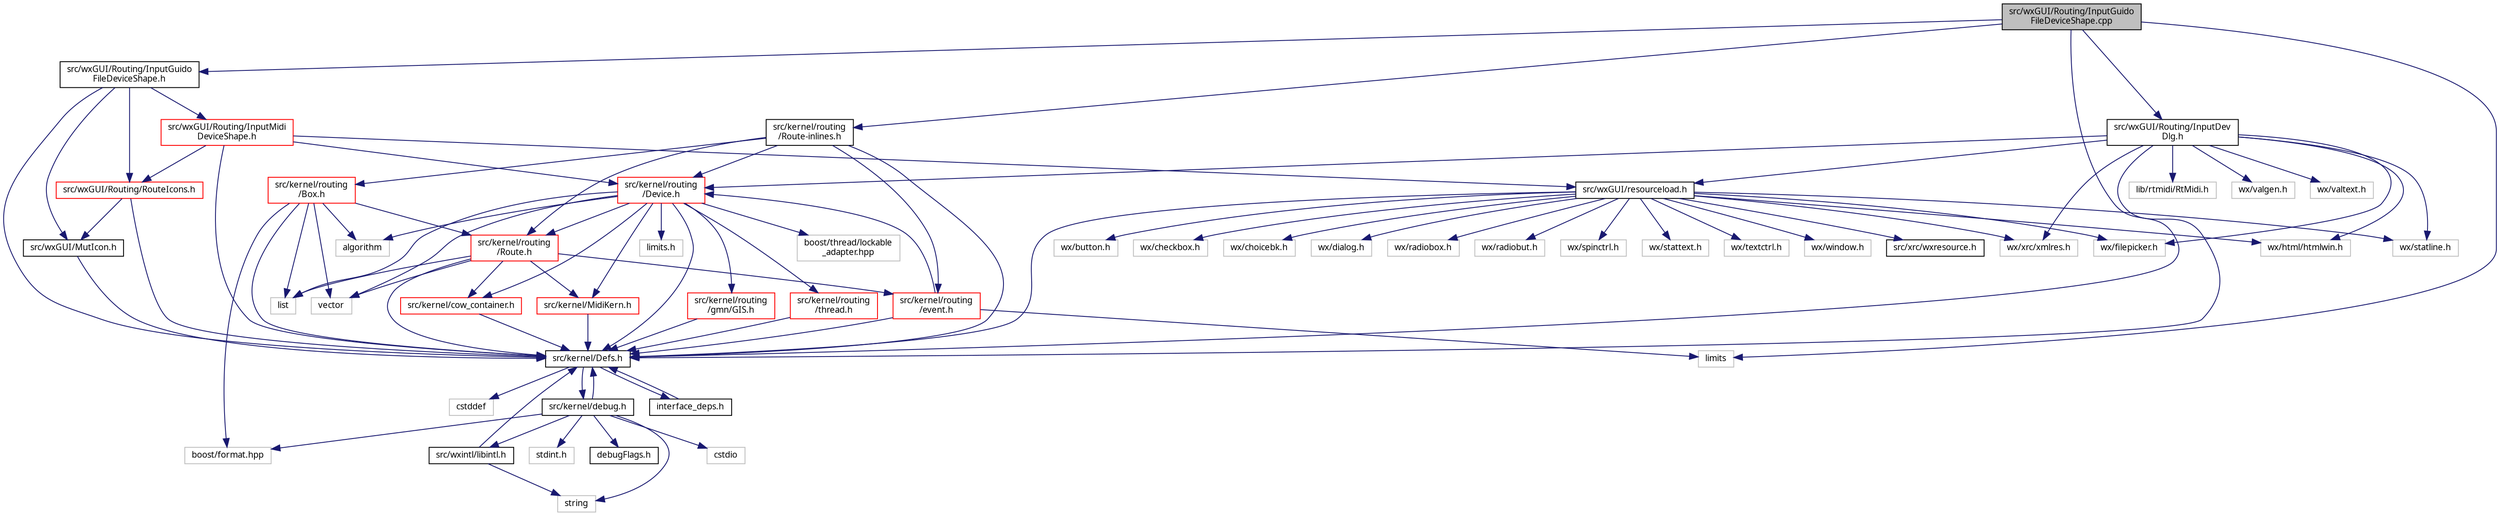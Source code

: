 digraph "src/wxGUI/Routing/InputGuidoFileDeviceShape.cpp"
{
  edge [fontname="Sans",fontsize="10",labelfontname="Sans",labelfontsize="10"];
  node [fontname="Sans",fontsize="10",shape=record];
  Node0 [label="src/wxGUI/Routing/InputGuido\lFileDeviceShape.cpp",height=0.2,width=0.4,color="black", fillcolor="grey75", style="filled", fontcolor="black"];
  Node0 -> Node1 [color="midnightblue",fontsize="10",style="solid",fontname="Sans"];
  Node1 [label="src/kernel/Defs.h",height=0.2,width=0.4,color="black", fillcolor="white", style="filled",URL="$d1/d73/Defs_8h.html",tooltip="Common definitions. "];
  Node1 -> Node2 [color="midnightblue",fontsize="10",style="solid",fontname="Sans"];
  Node2 [label="interface_deps.h",height=0.2,width=0.4,color="black", fillcolor="white", style="filled",URL="$de/ddd/interface__deps_8h.html"];
  Node2 -> Node1 [color="midnightblue",fontsize="10",style="solid",fontname="Sans"];
  Node1 -> Node3 [color="midnightblue",fontsize="10",style="solid",fontname="Sans"];
  Node3 [label="cstddef",height=0.2,width=0.4,color="grey75", fillcolor="white", style="filled"];
  Node1 -> Node4 [color="midnightblue",fontsize="10",style="solid",fontname="Sans"];
  Node4 [label="src/kernel/debug.h",height=0.2,width=0.4,color="black", fillcolor="white", style="filled",URL="$db/d16/debug_8h.html"];
  Node4 -> Node1 [color="midnightblue",fontsize="10",style="solid",fontname="Sans"];
  Node4 -> Node5 [color="midnightblue",fontsize="10",style="solid",fontname="Sans"];
  Node5 [label="src/wxintl/libintl.h",height=0.2,width=0.4,color="black", fillcolor="white", style="filled",URL="$d4/d64/libintl_8h.html"];
  Node5 -> Node1 [color="midnightblue",fontsize="10",style="solid",fontname="Sans"];
  Node5 -> Node6 [color="midnightblue",fontsize="10",style="solid",fontname="Sans"];
  Node6 [label="string",height=0.2,width=0.4,color="grey75", fillcolor="white", style="filled"];
  Node4 -> Node6 [color="midnightblue",fontsize="10",style="solid",fontname="Sans"];
  Node4 -> Node7 [color="midnightblue",fontsize="10",style="solid",fontname="Sans"];
  Node7 [label="cstdio",height=0.2,width=0.4,color="grey75", fillcolor="white", style="filled"];
  Node4 -> Node8 [color="midnightblue",fontsize="10",style="solid",fontname="Sans"];
  Node8 [label="boost/format.hpp",height=0.2,width=0.4,color="grey75", fillcolor="white", style="filled"];
  Node4 -> Node9 [color="midnightblue",fontsize="10",style="solid",fontname="Sans"];
  Node9 [label="stdint.h",height=0.2,width=0.4,color="grey75", fillcolor="white", style="filled"];
  Node4 -> Node10 [color="midnightblue",fontsize="10",style="solid",fontname="Sans"];
  Node10 [label="debugFlags.h",height=0.2,width=0.4,color="black", fillcolor="white", style="filled",URL="$d4/dab/debugFlags_8h.html",tooltip="Debug flags for mutabor debug mode. "];
  Node0 -> Node11 [color="midnightblue",fontsize="10",style="solid",fontname="Sans"];
  Node11 [label="limits",height=0.2,width=0.4,color="grey75", fillcolor="white", style="filled"];
  Node0 -> Node12 [color="midnightblue",fontsize="10",style="solid",fontname="Sans"];
  Node12 [label="src/wxGUI/Routing/InputDev\lDlg.h",height=0.2,width=0.4,color="black", fillcolor="white", style="filled",URL="$d9/d12/InputDevDlg_8h.html"];
  Node12 -> Node1 [color="midnightblue",fontsize="10",style="solid",fontname="Sans"];
  Node12 -> Node13 [color="midnightblue",fontsize="10",style="solid",fontname="Sans"];
  Node13 [label="src/wxGUI/resourceload.h",height=0.2,width=0.4,color="black", fillcolor="white", style="filled",URL="$d3/daf/resourceload_8h.html"];
  Node13 -> Node1 [color="midnightblue",fontsize="10",style="solid",fontname="Sans"];
  Node13 -> Node14 [color="midnightblue",fontsize="10",style="solid",fontname="Sans"];
  Node14 [label="wx/button.h",height=0.2,width=0.4,color="grey75", fillcolor="white", style="filled"];
  Node13 -> Node15 [color="midnightblue",fontsize="10",style="solid",fontname="Sans"];
  Node15 [label="wx/checkbox.h",height=0.2,width=0.4,color="grey75", fillcolor="white", style="filled"];
  Node13 -> Node16 [color="midnightblue",fontsize="10",style="solid",fontname="Sans"];
  Node16 [label="wx/choicebk.h",height=0.2,width=0.4,color="grey75", fillcolor="white", style="filled"];
  Node13 -> Node17 [color="midnightblue",fontsize="10",style="solid",fontname="Sans"];
  Node17 [label="wx/dialog.h",height=0.2,width=0.4,color="grey75", fillcolor="white", style="filled"];
  Node13 -> Node18 [color="midnightblue",fontsize="10",style="solid",fontname="Sans"];
  Node18 [label="wx/filepicker.h",height=0.2,width=0.4,color="grey75", fillcolor="white", style="filled"];
  Node13 -> Node19 [color="midnightblue",fontsize="10",style="solid",fontname="Sans"];
  Node19 [label="wx/html/htmlwin.h",height=0.2,width=0.4,color="grey75", fillcolor="white", style="filled"];
  Node13 -> Node20 [color="midnightblue",fontsize="10",style="solid",fontname="Sans"];
  Node20 [label="wx/radiobox.h",height=0.2,width=0.4,color="grey75", fillcolor="white", style="filled"];
  Node13 -> Node21 [color="midnightblue",fontsize="10",style="solid",fontname="Sans"];
  Node21 [label="wx/radiobut.h",height=0.2,width=0.4,color="grey75", fillcolor="white", style="filled"];
  Node13 -> Node22 [color="midnightblue",fontsize="10",style="solid",fontname="Sans"];
  Node22 [label="wx/spinctrl.h",height=0.2,width=0.4,color="grey75", fillcolor="white", style="filled"];
  Node13 -> Node23 [color="midnightblue",fontsize="10",style="solid",fontname="Sans"];
  Node23 [label="wx/stattext.h",height=0.2,width=0.4,color="grey75", fillcolor="white", style="filled"];
  Node13 -> Node24 [color="midnightblue",fontsize="10",style="solid",fontname="Sans"];
  Node24 [label="wx/textctrl.h",height=0.2,width=0.4,color="grey75", fillcolor="white", style="filled"];
  Node13 -> Node25 [color="midnightblue",fontsize="10",style="solid",fontname="Sans"];
  Node25 [label="wx/statline.h",height=0.2,width=0.4,color="grey75", fillcolor="white", style="filled"];
  Node13 -> Node26 [color="midnightblue",fontsize="10",style="solid",fontname="Sans"];
  Node26 [label="wx/window.h",height=0.2,width=0.4,color="grey75", fillcolor="white", style="filled"];
  Node13 -> Node27 [color="midnightblue",fontsize="10",style="solid",fontname="Sans"];
  Node27 [label="wx/xrc/xmlres.h",height=0.2,width=0.4,color="grey75", fillcolor="white", style="filled"];
  Node13 -> Node28 [color="midnightblue",fontsize="10",style="solid",fontname="Sans"];
  Node28 [label="src/xrc/wxresource.h",height=0.2,width=0.4,color="black", fillcolor="white", style="filled",URL="$d2/dc0/wxresource_8h.html"];
  Node12 -> Node29 [color="midnightblue",fontsize="10",style="solid",fontname="Sans"];
  Node29 [label="src/kernel/routing\l/Device.h",height=0.2,width=0.4,color="red", fillcolor="white", style="filled",URL="$de/d05/Device_8h.html",tooltip="Routing. "];
  Node29 -> Node1 [color="midnightblue",fontsize="10",style="solid",fontname="Sans"];
  Node29 -> Node30 [color="midnightblue",fontsize="10",style="solid",fontname="Sans"];
  Node30 [label="src/kernel/cow_container.h",height=0.2,width=0.4,color="red", fillcolor="white", style="filled",URL="$da/d28/cow__container_8h.html",tooltip="Copy on write container. "];
  Node30 -> Node1 [color="midnightblue",fontsize="10",style="solid",fontname="Sans"];
  Node29 -> Node34 [color="midnightblue",fontsize="10",style="solid",fontname="Sans"];
  Node34 [label="src/kernel/routing\l/gmn/GIS.h",height=0.2,width=0.4,color="red", fillcolor="white", style="filled",URL="$dd/d4d/GIS_8h.html"];
  Node34 -> Node1 [color="midnightblue",fontsize="10",style="solid",fontname="Sans"];
  Node29 -> Node39 [color="midnightblue",fontsize="10",style="solid",fontname="Sans"];
  Node39 [label="src/kernel/routing\l/Route.h",height=0.2,width=0.4,color="red", fillcolor="white", style="filled",URL="$d1/d65/Route_8h.html",tooltip="Routing. "];
  Node39 -> Node1 [color="midnightblue",fontsize="10",style="solid",fontname="Sans"];
  Node39 -> Node30 [color="midnightblue",fontsize="10",style="solid",fontname="Sans"];
  Node39 -> Node40 [color="midnightblue",fontsize="10",style="solid",fontname="Sans"];
  Node40 [label="src/kernel/MidiKern.h",height=0.2,width=0.4,color="red", fillcolor="white", style="filled",URL="$da/dfd/MidiKern_8h.html"];
  Node40 -> Node1 [color="midnightblue",fontsize="10",style="solid",fontname="Sans"];
  Node39 -> Node43 [color="midnightblue",fontsize="10",style="solid",fontname="Sans"];
  Node43 [label="list",height=0.2,width=0.4,color="grey75", fillcolor="white", style="filled"];
  Node39 -> Node44 [color="midnightblue",fontsize="10",style="solid",fontname="Sans"];
  Node44 [label="vector",height=0.2,width=0.4,color="grey75", fillcolor="white", style="filled"];
  Node39 -> Node47 [color="midnightblue",fontsize="10",style="solid",fontname="Sans"];
  Node47 [label="src/kernel/routing\l/event.h",height=0.2,width=0.4,color="red", fillcolor="white", style="filled",URL="$dd/d20/event_8h.html"];
  Node47 -> Node1 [color="midnightblue",fontsize="10",style="solid",fontname="Sans"];
  Node47 -> Node29 [color="midnightblue",fontsize="10",style="solid",fontname="Sans"];
  Node47 -> Node11 [color="midnightblue",fontsize="10",style="solid",fontname="Sans"];
  Node29 -> Node49 [color="midnightblue",fontsize="10",style="solid",fontname="Sans"];
  Node49 [label="src/kernel/routing\l/thread.h",height=0.2,width=0.4,color="red", fillcolor="white", style="filled",URL="$db/dd5/thread_8h.html"];
  Node49 -> Node1 [color="midnightblue",fontsize="10",style="solid",fontname="Sans"];
  Node29 -> Node52 [color="midnightblue",fontsize="10",style="solid",fontname="Sans"];
  Node52 [label="boost/thread/lockable\l_adapter.hpp",height=0.2,width=0.4,color="grey75", fillcolor="white", style="filled"];
  Node29 -> Node40 [color="midnightblue",fontsize="10",style="solid",fontname="Sans"];
  Node29 -> Node44 [color="midnightblue",fontsize="10",style="solid",fontname="Sans"];
  Node29 -> Node43 [color="midnightblue",fontsize="10",style="solid",fontname="Sans"];
  Node29 -> Node53 [color="midnightblue",fontsize="10",style="solid",fontname="Sans"];
  Node53 [label="limits.h",height=0.2,width=0.4,color="grey75", fillcolor="white", style="filled"];
  Node29 -> Node54 [color="midnightblue",fontsize="10",style="solid",fontname="Sans"];
  Node54 [label="algorithm",height=0.2,width=0.4,color="grey75", fillcolor="white", style="filled"];
  Node12 -> Node58 [color="midnightblue",fontsize="10",style="solid",fontname="Sans"];
  Node58 [label="lib/rtmidi/RtMidi.h",height=0.2,width=0.4,color="grey75", fillcolor="white", style="filled"];
  Node12 -> Node27 [color="midnightblue",fontsize="10",style="solid",fontname="Sans"];
  Node12 -> Node19 [color="midnightblue",fontsize="10",style="solid",fontname="Sans"];
  Node12 -> Node25 [color="midnightblue",fontsize="10",style="solid",fontname="Sans"];
  Node12 -> Node18 [color="midnightblue",fontsize="10",style="solid",fontname="Sans"];
  Node12 -> Node59 [color="midnightblue",fontsize="10",style="solid",fontname="Sans"];
  Node59 [label="wx/valgen.h",height=0.2,width=0.4,color="grey75", fillcolor="white", style="filled"];
  Node12 -> Node60 [color="midnightblue",fontsize="10",style="solid",fontname="Sans"];
  Node60 [label="wx/valtext.h",height=0.2,width=0.4,color="grey75", fillcolor="white", style="filled"];
  Node0 -> Node61 [color="midnightblue",fontsize="10",style="solid",fontname="Sans"];
  Node61 [label="src/kernel/routing\l/Route-inlines.h",height=0.2,width=0.4,color="black", fillcolor="white", style="filled",URL="$d2/d2c/Route-inlines_8h.html"];
  Node61 -> Node1 [color="midnightblue",fontsize="10",style="solid",fontname="Sans"];
  Node61 -> Node39 [color="midnightblue",fontsize="10",style="solid",fontname="Sans"];
  Node61 -> Node29 [color="midnightblue",fontsize="10",style="solid",fontname="Sans"];
  Node61 -> Node62 [color="midnightblue",fontsize="10",style="solid",fontname="Sans"];
  Node62 [label="src/kernel/routing\l/Box.h",height=0.2,width=0.4,color="red", fillcolor="white", style="filled",URL="$de/d0f/Box_8h.html",tooltip="Mutabor Box for C++. "];
  Node62 -> Node1 [color="midnightblue",fontsize="10",style="solid",fontname="Sans"];
  Node62 -> Node39 [color="midnightblue",fontsize="10",style="solid",fontname="Sans"];
  Node62 -> Node44 [color="midnightblue",fontsize="10",style="solid",fontname="Sans"];
  Node62 -> Node43 [color="midnightblue",fontsize="10",style="solid",fontname="Sans"];
  Node62 -> Node54 [color="midnightblue",fontsize="10",style="solid",fontname="Sans"];
  Node62 -> Node8 [color="midnightblue",fontsize="10",style="solid",fontname="Sans"];
  Node61 -> Node47 [color="midnightblue",fontsize="10",style="solid",fontname="Sans"];
  Node0 -> Node70 [color="midnightblue",fontsize="10",style="solid",fontname="Sans"];
  Node70 [label="src/wxGUI/Routing/InputGuido\lFileDeviceShape.h",height=0.2,width=0.4,color="black", fillcolor="white", style="filled",URL="$d9/d0d/InputGuidoFileDeviceShape_8h.html",tooltip="Guido/Salieri file input device class. "];
  Node70 -> Node1 [color="midnightblue",fontsize="10",style="solid",fontname="Sans"];
  Node70 -> Node71 [color="midnightblue",fontsize="10",style="solid",fontname="Sans"];
  Node71 [label="src/wxGUI/MutIcon.h",height=0.2,width=0.4,color="black", fillcolor="white", style="filled",URL="$df/d37/MutIcon_8h.html",tooltip="Icon class fixing issues with Mac OS. "];
  Node71 -> Node1 [color="midnightblue",fontsize="10",style="solid",fontname="Sans"];
  Node70 -> Node72 [color="midnightblue",fontsize="10",style="solid",fontname="Sans"];
  Node72 [label="src/wxGUI/Routing/RouteIcons.h",height=0.2,width=0.4,color="red", fillcolor="white", style="filled",URL="$df/d40/RouteIcons_8h.html",tooltip="Devices base classes. "];
  Node72 -> Node1 [color="midnightblue",fontsize="10",style="solid",fontname="Sans"];
  Node72 -> Node71 [color="midnightblue",fontsize="10",style="solid",fontname="Sans"];
  Node70 -> Node74 [color="midnightblue",fontsize="10",style="solid",fontname="Sans"];
  Node74 [label="src/wxGUI/Routing/InputMidi\lDeviceShape.h",height=0.2,width=0.4,color="red", fillcolor="white", style="filled",URL="$d3/d5e/InputMidiDeviceShape_8h.html",tooltip="MIDI input device shape for route window. "];
  Node74 -> Node1 [color="midnightblue",fontsize="10",style="solid",fontname="Sans"];
  Node74 -> Node29 [color="midnightblue",fontsize="10",style="solid",fontname="Sans"];
  Node74 -> Node72 [color="midnightblue",fontsize="10",style="solid",fontname="Sans"];
  Node74 -> Node13 [color="midnightblue",fontsize="10",style="solid",fontname="Sans"];
}
